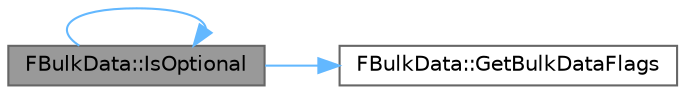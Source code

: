 digraph "FBulkData::IsOptional"
{
 // INTERACTIVE_SVG=YES
 // LATEX_PDF_SIZE
  bgcolor="transparent";
  edge [fontname=Helvetica,fontsize=10,labelfontname=Helvetica,labelfontsize=10];
  node [fontname=Helvetica,fontsize=10,shape=box,height=0.2,width=0.4];
  rankdir="LR";
  Node1 [id="Node000001",label="FBulkData::IsOptional",height=0.2,width=0.4,color="gray40", fillcolor="grey60", style="filled", fontcolor="black",tooltip="Returns whether this bulk data represents optional data or not."];
  Node1 -> Node2 [id="edge1_Node000001_Node000002",color="steelblue1",style="solid",tooltip=" "];
  Node2 [id="Node000002",label="FBulkData::GetBulkDataFlags",height=0.2,width=0.4,color="grey40", fillcolor="white", style="filled",URL="$d4/d9b/classFBulkData.html#a90a6a3284887218895e48c4fb5b30271",tooltip="Gets the current bulk data flags."];
  Node1 -> Node1 [id="edge2_Node000001_Node000001",color="steelblue1",style="solid",tooltip=" "];
}
